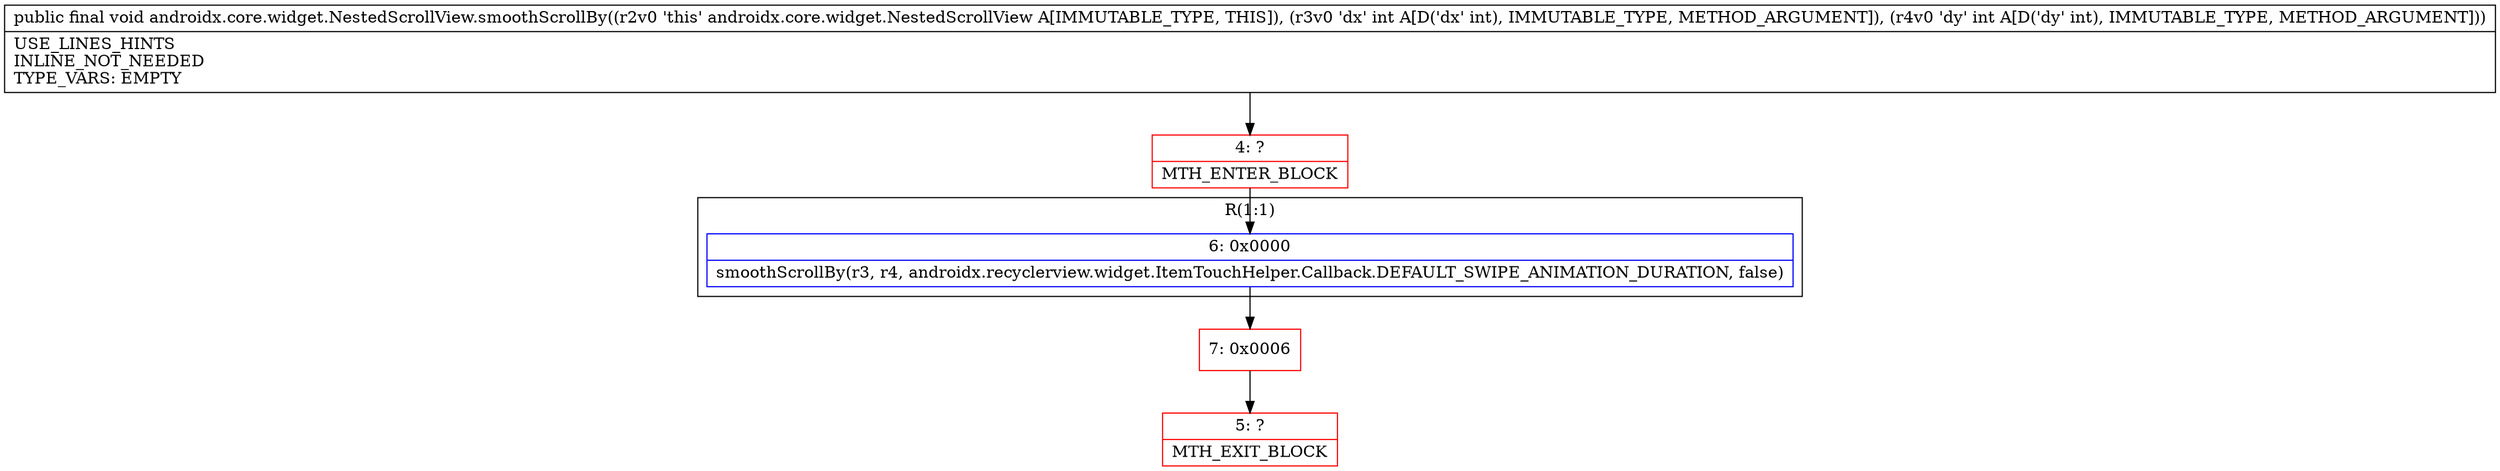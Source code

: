 digraph "CFG forandroidx.core.widget.NestedScrollView.smoothScrollBy(II)V" {
subgraph cluster_Region_692110876 {
label = "R(1:1)";
node [shape=record,color=blue];
Node_6 [shape=record,label="{6\:\ 0x0000|smoothScrollBy(r3, r4, androidx.recyclerview.widget.ItemTouchHelper.Callback.DEFAULT_SWIPE_ANIMATION_DURATION, false)\l}"];
}
Node_4 [shape=record,color=red,label="{4\:\ ?|MTH_ENTER_BLOCK\l}"];
Node_7 [shape=record,color=red,label="{7\:\ 0x0006}"];
Node_5 [shape=record,color=red,label="{5\:\ ?|MTH_EXIT_BLOCK\l}"];
MethodNode[shape=record,label="{public final void androidx.core.widget.NestedScrollView.smoothScrollBy((r2v0 'this' androidx.core.widget.NestedScrollView A[IMMUTABLE_TYPE, THIS]), (r3v0 'dx' int A[D('dx' int), IMMUTABLE_TYPE, METHOD_ARGUMENT]), (r4v0 'dy' int A[D('dy' int), IMMUTABLE_TYPE, METHOD_ARGUMENT]))  | USE_LINES_HINTS\lINLINE_NOT_NEEDED\lTYPE_VARS: EMPTY\l}"];
MethodNode -> Node_4;Node_6 -> Node_7;
Node_4 -> Node_6;
Node_7 -> Node_5;
}

